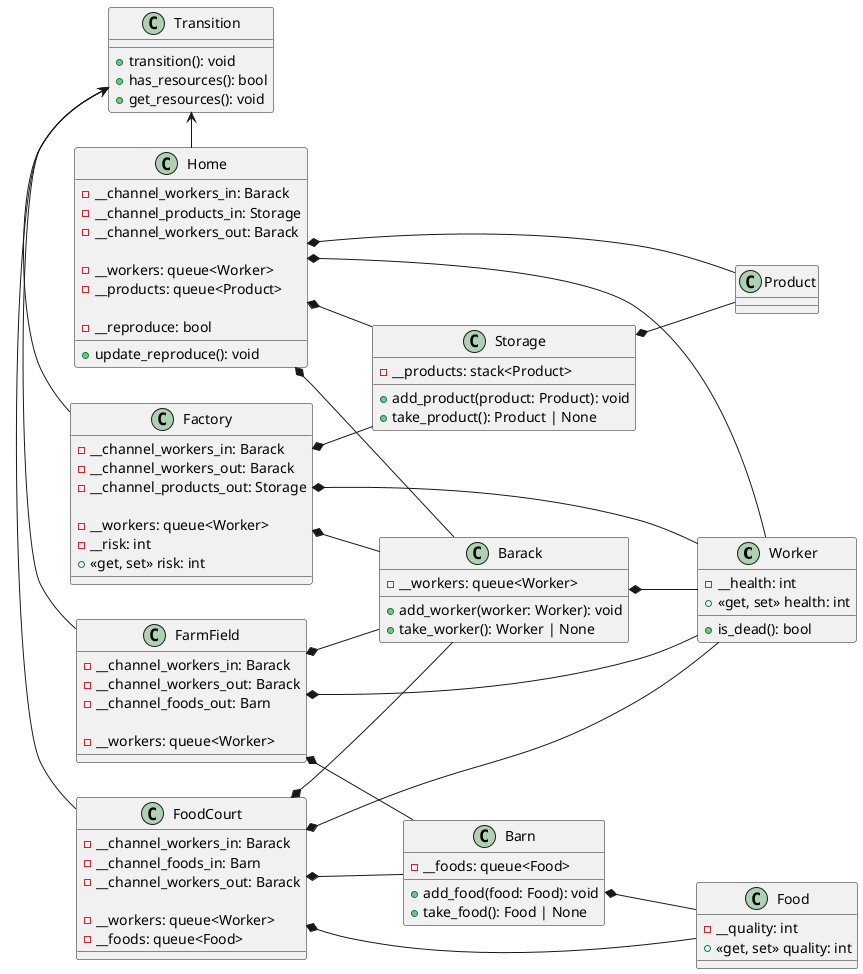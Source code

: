 @startuml SimSimsDesign
left to right direction

/' Resources '/

class Worker {
    - __health: int
    + <<get, set>> health: int
    + is_dead(): bool
}

class Food {
    - __quality: int
    + <<get, set>> quality: int
}

class Product {
    
}

/' Locations '/    

class Barack {
    - __workers: queue<Worker>

    + add_worker(worker: Worker): void
    + take_worker(): Worker | None
}

class Barn {
    - __foods: queue<Food>

    + add_food(food: Food): void
    + take_food(): Food | None
}

class Storage {
    - __products: stack<Product>

    + add_product(product: Product): void
    + take_product(): Product | None
}

/' Transitions '/

class Transition {
    + transition(): void
    + has_resources(): bool
    + get_resources(): void
}

class Factory {
    - __channel_workers_in: Barack
    - __channel_workers_out: Barack
    - __channel_products_out: Storage

    - __workers: queue<Worker>
    - __risk: int
    + <<get, set>> risk: int
}

class FarmField {
    - __channel_workers_in: Barack
    - __channel_workers_out: Barack
    - __channel_foods_out: Barn

    - __workers: queue<Worker>
}

class FoodCourt {
    - __channel_workers_in: Barack
    - __channel_foods_in: Barn
    - __channel_workers_out: Barack

    - __workers: queue<Worker>
    - __foods: queue<Food>
}

class Home {
    - __channel_workers_in: Barack
    - __channel_products_in: Storage
    - __channel_workers_out: Barack

    - __workers: queue<Worker>
    - __products: queue<Product>

    - __reproduce: bool
    + update_reproduce(): void
}

Transition <- Factory
Transition <- FarmField
Transition <- FoodCourt
Transition <- Home

Factory *-- Barack
Factory *-- Storage
FarmField *-- Barack
FarmField *-- Barn
FoodCourt *-- Barack
FoodCourt *-- Barn
Home *-- Barack
Home *-- Storage

Barack *-- Worker
Barn *-- Food
Storage *-- Product

Factory *-- Worker
FarmField *-- Worker
FoodCourt *-- Worker
FoodCourt *-- Food
Home *-- Worker
Home *-- Product

@enduml
